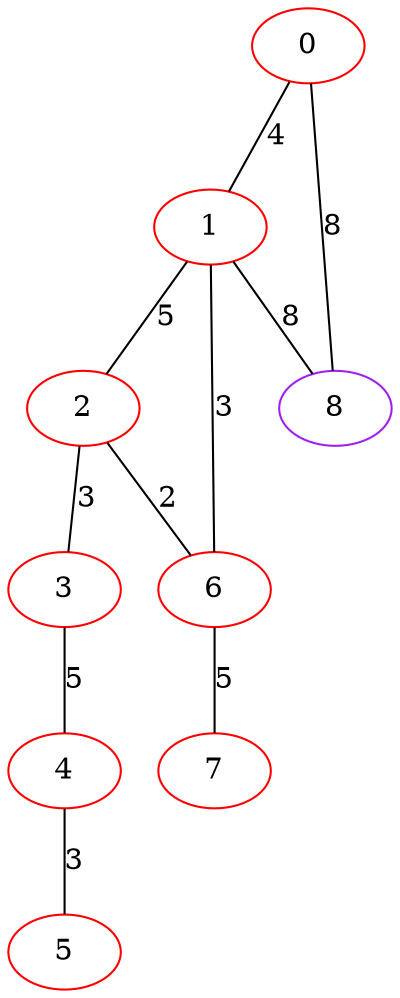graph "" {
0 [color=red, weight=1];
1 [color=red, weight=1];
2 [color=red, weight=1];
3 [color=red, weight=1];
4 [color=red, weight=1];
5 [color=red, weight=1];
6 [color=red, weight=1];
7 [color=red, weight=1];
8 [color=purple, weight=4];
0 -- 8  [key=0, label=8];
0 -- 1  [key=0, label=4];
1 -- 8  [key=0, label=8];
1 -- 2  [key=0, label=5];
1 -- 6  [key=0, label=3];
2 -- 3  [key=0, label=3];
2 -- 6  [key=0, label=2];
3 -- 4  [key=0, label=5];
4 -- 5  [key=0, label=3];
6 -- 7  [key=0, label=5];
}
